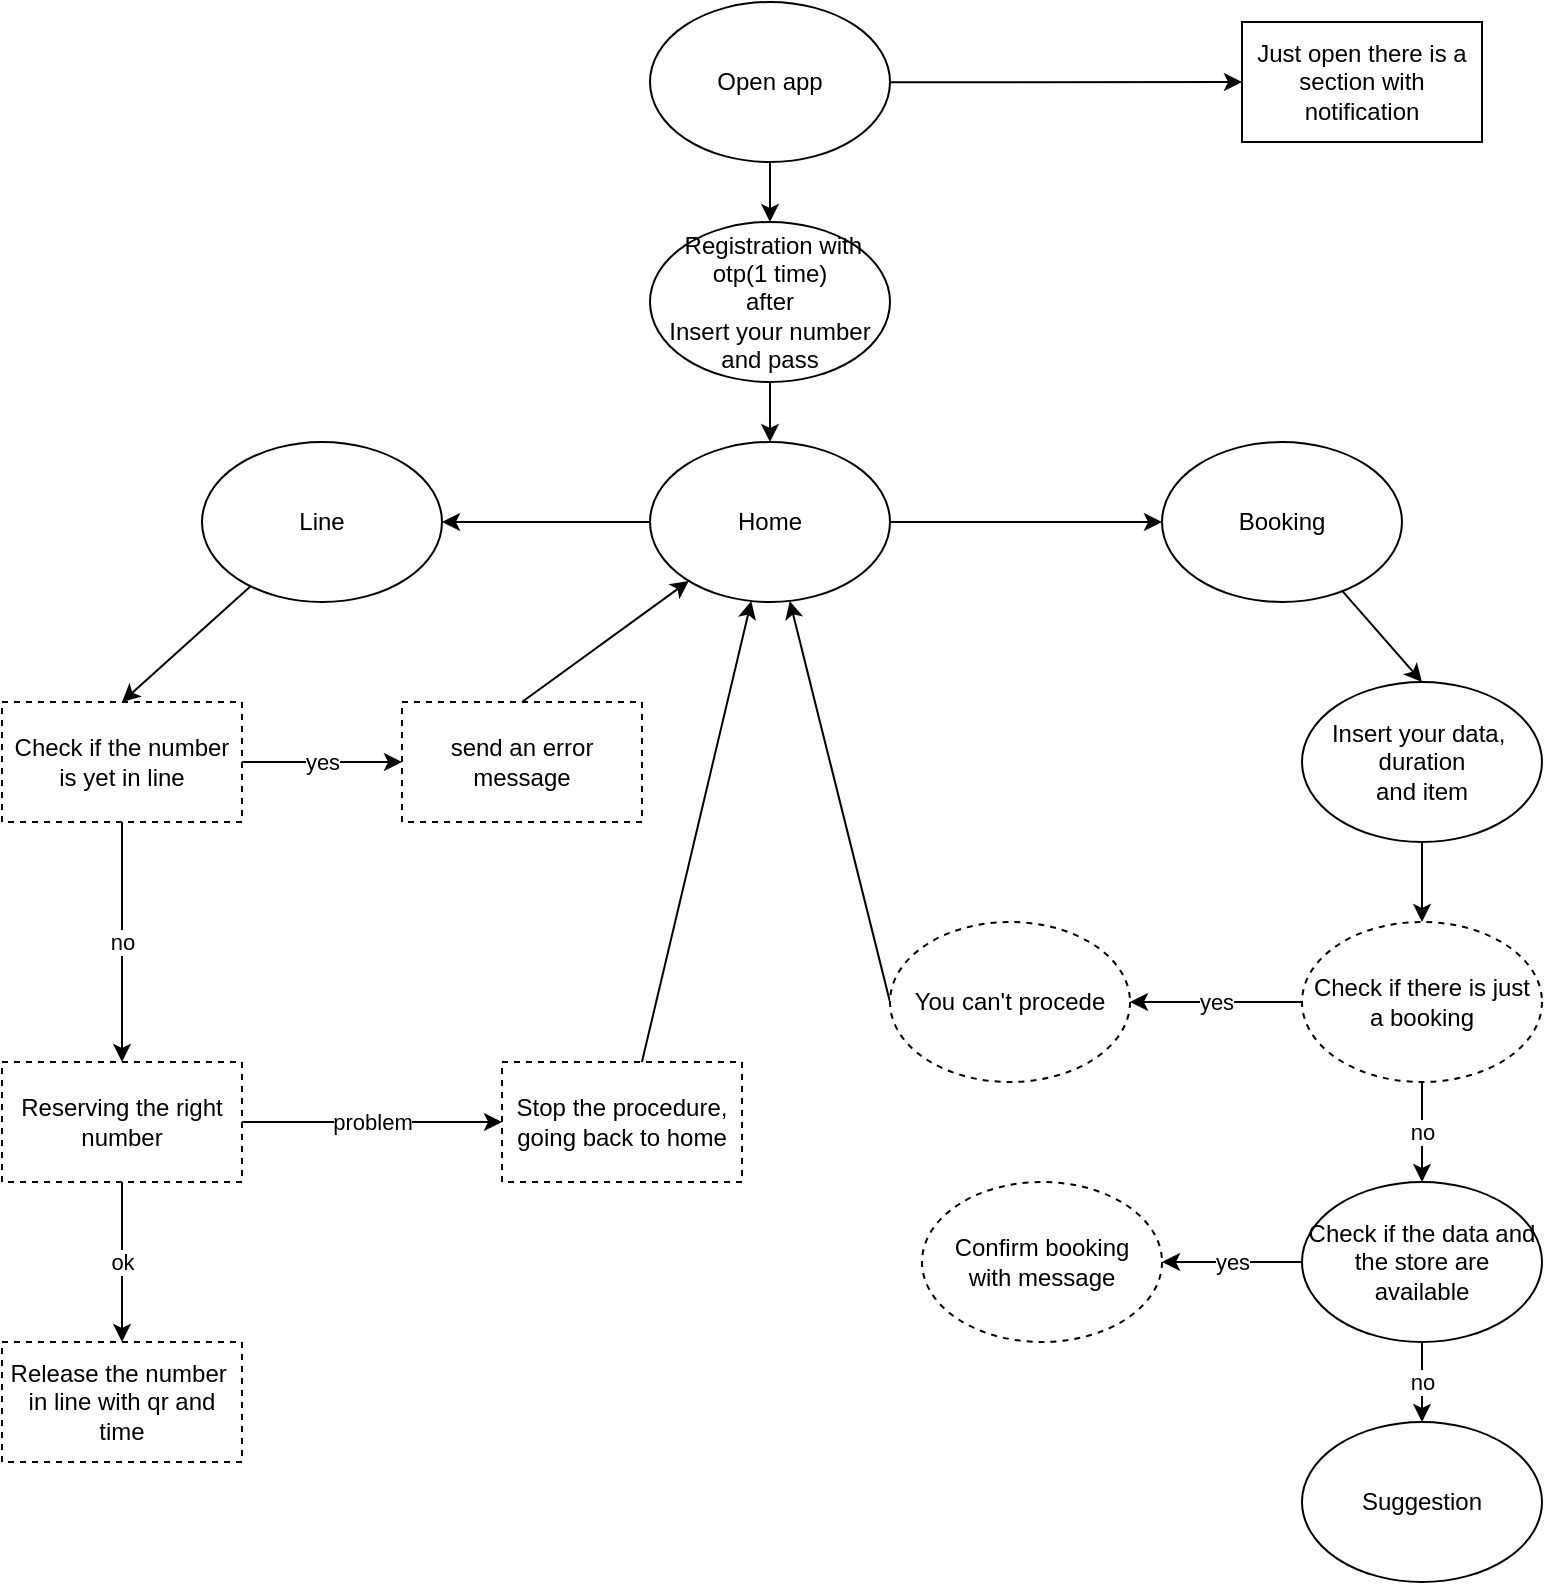 <mxfile version="14.0.0" type="device"><diagram id="RvVQH7C1Fc0LgzGTHHIh" name="Page-1"><mxGraphModel dx="1221" dy="615" grid="1" gridSize="10" guides="1" tooltips="1" connect="1" arrows="1" fold="1" page="1" pageScale="1" pageWidth="827" pageHeight="1169" math="0" shadow="0"><root><mxCell id="0"/><mxCell id="1" parent="0"/><mxCell id="eRrBEsLwTz9tnNLdm6M0-3" style="rounded=0;orthogonalLoop=1;jettySize=auto;html=1;entryX=0.5;entryY=0;entryDx=0;entryDy=0;" parent="1" source="acO-WZQfBgU0pAjx9Onm-1" target="rJalfP78kw_BTJF_loQN-1" edge="1"><mxGeometry relative="1" as="geometry"><mxPoint x="414" y="100" as="targetPoint"/></mxGeometry></mxCell><mxCell id="eRrBEsLwTz9tnNLdm6M0-39" style="edgeStyle=none;rounded=0;orthogonalLoop=1;jettySize=auto;html=1;" parent="1" source="acO-WZQfBgU0pAjx9Onm-1" target="eRrBEsLwTz9tnNLdm6M0-40" edge="1"><mxGeometry relative="1" as="geometry"><mxPoint x="710" y="60" as="targetPoint"/></mxGeometry></mxCell><mxCell id="acO-WZQfBgU0pAjx9Onm-1" value="Open app" style="ellipse;whiteSpace=wrap;html=1;" parent="1" vertex="1"><mxGeometry x="354" width="120" height="80" as="geometry"/></mxCell><mxCell id="eRrBEsLwTz9tnNLdm6M0-7" style="edgeStyle=none;rounded=0;orthogonalLoop=1;jettySize=auto;html=1;entryX=0.5;entryY=0;entryDx=0;entryDy=0;" parent="1" source="acO-WZQfBgU0pAjx9Onm-2" target="eRrBEsLwTz9tnNLdm6M0-12" edge="1"><mxGeometry relative="1" as="geometry"><mxPoint x="208.71" y="281.995" as="targetPoint"/></mxGeometry></mxCell><mxCell id="acO-WZQfBgU0pAjx9Onm-2" value="Line" style="ellipse;whiteSpace=wrap;html=1;" parent="1" vertex="1"><mxGeometry x="130" y="220" width="120" height="80" as="geometry"/></mxCell><mxCell id="eRrBEsLwTz9tnNLdm6M0-23" style="rounded=0;orthogonalLoop=1;jettySize=auto;html=1;entryX=0.5;entryY=0;entryDx=0;entryDy=0;" parent="1" source="eRrBEsLwTz9tnNLdm6M0-1" target="eRrBEsLwTz9tnNLdm6M0-22" edge="1"><mxGeometry relative="1" as="geometry"/></mxCell><mxCell id="eRrBEsLwTz9tnNLdm6M0-1" value="Booking" style="ellipse;whiteSpace=wrap;html=1;" parent="1" vertex="1"><mxGeometry x="610" y="220" width="120" height="80" as="geometry"/></mxCell><mxCell id="eRrBEsLwTz9tnNLdm6M0-13" value="yes" style="edgeStyle=none;rounded=0;orthogonalLoop=1;jettySize=auto;html=1;" parent="1" source="eRrBEsLwTz9tnNLdm6M0-12" edge="1"><mxGeometry relative="1" as="geometry"><mxPoint x="230" y="380" as="targetPoint"/></mxGeometry></mxCell><mxCell id="eRrBEsLwTz9tnNLdm6M0-15" value="no" style="edgeStyle=none;rounded=0;orthogonalLoop=1;jettySize=auto;html=1;" parent="1" source="eRrBEsLwTz9tnNLdm6M0-12" target="eRrBEsLwTz9tnNLdm6M0-16" edge="1"><mxGeometry relative="1" as="geometry"><mxPoint x="90" y="520" as="targetPoint"/></mxGeometry></mxCell><mxCell id="eRrBEsLwTz9tnNLdm6M0-12" value="Check if the number is yet in line" style="rounded=0;whiteSpace=wrap;html=1;dashed=1;" parent="1" vertex="1"><mxGeometry x="30" y="350" width="120" height="60" as="geometry"/></mxCell><mxCell id="rJalfP78kw_BTJF_loQN-4" style="edgeStyle=none;rounded=0;orthogonalLoop=1;jettySize=auto;html=1;exitX=0.5;exitY=0;exitDx=0;exitDy=0;" parent="1" source="eRrBEsLwTz9tnNLdm6M0-14" target="rJalfP78kw_BTJF_loQN-5" edge="1"><mxGeometry relative="1" as="geometry"><mxPoint x="380" y="270" as="targetPoint"/></mxGeometry></mxCell><mxCell id="eRrBEsLwTz9tnNLdm6M0-14" value="send an error&lt;br&gt;message" style="rounded=0;whiteSpace=wrap;html=1;dashed=1;" parent="1" vertex="1"><mxGeometry x="230" y="350" width="120" height="60" as="geometry"/></mxCell><mxCell id="eRrBEsLwTz9tnNLdm6M0-17" value="ok" style="edgeStyle=none;rounded=0;orthogonalLoop=1;jettySize=auto;html=1;" parent="1" source="eRrBEsLwTz9tnNLdm6M0-16" edge="1" target="eRrBEsLwTz9tnNLdm6M0-18"><mxGeometry relative="1" as="geometry"><mxPoint x="90" y="600" as="targetPoint"/></mxGeometry></mxCell><mxCell id="eRrBEsLwTz9tnNLdm6M0-19" value="problem" style="edgeStyle=none;rounded=0;orthogonalLoop=1;jettySize=auto;html=1;exitX=1;exitY=0.5;exitDx=0;exitDy=0;entryX=0;entryY=0.5;entryDx=0;entryDy=0;" parent="1" source="eRrBEsLwTz9tnNLdm6M0-16" target="eRrBEsLwTz9tnNLdm6M0-20" edge="1"><mxGeometry relative="1" as="geometry"><mxPoint x="360" y="530" as="targetPoint"/></mxGeometry></mxCell><mxCell id="eRrBEsLwTz9tnNLdm6M0-16" value="Reserving the right number" style="rounded=0;whiteSpace=wrap;html=1;dashed=1;" parent="1" vertex="1"><mxGeometry x="30" y="530" width="120" height="60" as="geometry"/></mxCell><mxCell id="eRrBEsLwTz9tnNLdm6M0-18" value="Release the number&amp;nbsp;&lt;br&gt;in line with qr and time" style="rounded=0;whiteSpace=wrap;html=1;dashed=1;" parent="1" vertex="1"><mxGeometry x="30" y="670" width="120" height="60" as="geometry"/></mxCell><mxCell id="eRrBEsLwTz9tnNLdm6M0-21" style="rounded=0;orthogonalLoop=1;jettySize=auto;html=1;exitX=0.583;exitY=0;exitDx=0;exitDy=0;exitPerimeter=0;" parent="1" source="eRrBEsLwTz9tnNLdm6M0-20" target="rJalfP78kw_BTJF_loQN-5" edge="1"><mxGeometry relative="1" as="geometry"><mxPoint x="450" y="500" as="sourcePoint"/><mxPoint x="260" y="320" as="targetPoint"/></mxGeometry></mxCell><mxCell id="eRrBEsLwTz9tnNLdm6M0-20" value="Stop the procedure,&lt;br&gt;going back to home" style="rounded=0;whiteSpace=wrap;html=1;dashed=1;" parent="1" vertex="1"><mxGeometry x="280" y="530" width="120" height="60" as="geometry"/></mxCell><mxCell id="eRrBEsLwTz9tnNLdm6M0-24" style="edgeStyle=none;rounded=0;orthogonalLoop=1;jettySize=auto;html=1;" parent="1" source="eRrBEsLwTz9tnNLdm6M0-22" target="eRrBEsLwTz9tnNLdm6M0-25" edge="1"><mxGeometry relative="1" as="geometry"><mxPoint x="590" y="430" as="targetPoint"/></mxGeometry></mxCell><mxCell id="eRrBEsLwTz9tnNLdm6M0-22" value="Insert your data,&amp;nbsp;&lt;br&gt;duration&lt;br&gt;and item" style="ellipse;whiteSpace=wrap;html=1;" parent="1" vertex="1"><mxGeometry x="680" y="340" width="120" height="80" as="geometry"/></mxCell><mxCell id="eRrBEsLwTz9tnNLdm6M0-27" value="yes" style="edgeStyle=none;rounded=0;orthogonalLoop=1;jettySize=auto;html=1;entryX=1;entryY=0.5;entryDx=0;entryDy=0;" parent="1" source="eRrBEsLwTz9tnNLdm6M0-25" edge="1" target="eRrBEsLwTz9tnNLdm6M0-30"><mxGeometry relative="1" as="geometry"><mxPoint x="590" y="560" as="targetPoint"/></mxGeometry></mxCell><mxCell id="eRrBEsLwTz9tnNLdm6M0-32" value="no" style="edgeStyle=none;rounded=0;orthogonalLoop=1;jettySize=auto;html=1;" parent="1" source="eRrBEsLwTz9tnNLdm6M0-25" target="eRrBEsLwTz9tnNLdm6M0-33" edge="1"><mxGeometry relative="1" as="geometry"><mxPoint x="720" y="440" as="targetPoint"/></mxGeometry></mxCell><mxCell id="eRrBEsLwTz9tnNLdm6M0-25" value="Check if there is just&lt;br&gt;a booking" style="ellipse;whiteSpace=wrap;html=1;dashed=1;" parent="1" vertex="1"><mxGeometry x="680" y="460" width="120" height="80" as="geometry"/></mxCell><mxCell id="eRrBEsLwTz9tnNLdm6M0-26" style="edgeStyle=none;rounded=0;orthogonalLoop=1;jettySize=auto;html=1;exitX=1;exitY=0.5;exitDx=0;exitDy=0;" parent="1" source="eRrBEsLwTz9tnNLdm6M0-20" target="eRrBEsLwTz9tnNLdm6M0-20" edge="1"><mxGeometry relative="1" as="geometry"/></mxCell><mxCell id="rJalfP78kw_BTJF_loQN-8" style="edgeStyle=none;rounded=0;orthogonalLoop=1;jettySize=auto;html=1;exitX=0;exitY=0.5;exitDx=0;exitDy=0;" parent="1" source="eRrBEsLwTz9tnNLdm6M0-30" target="rJalfP78kw_BTJF_loQN-5" edge="1"><mxGeometry relative="1" as="geometry"/></mxCell><mxCell id="eRrBEsLwTz9tnNLdm6M0-30" value="You can't procede" style="ellipse;whiteSpace=wrap;html=1;dashed=1;" parent="1" vertex="1"><mxGeometry x="474" y="460" width="120" height="80" as="geometry"/></mxCell><mxCell id="eRrBEsLwTz9tnNLdm6M0-35" value="yes" style="edgeStyle=none;rounded=0;orthogonalLoop=1;jettySize=auto;html=1;" parent="1" source="eRrBEsLwTz9tnNLdm6M0-33" target="eRrBEsLwTz9tnNLdm6M0-36" edge="1"><mxGeometry relative="1" as="geometry"><mxPoint x="800" y="730" as="targetPoint"/></mxGeometry></mxCell><mxCell id="eRrBEsLwTz9tnNLdm6M0-37" value="no" style="edgeStyle=none;rounded=0;orthogonalLoop=1;jettySize=auto;html=1;" parent="1" source="eRrBEsLwTz9tnNLdm6M0-33" target="eRrBEsLwTz9tnNLdm6M0-38" edge="1"><mxGeometry relative="1" as="geometry"><mxPoint x="700" y="640" as="targetPoint"/></mxGeometry></mxCell><mxCell id="eRrBEsLwTz9tnNLdm6M0-33" value="Check if the data and&lt;br&gt;the store are available" style="ellipse;whiteSpace=wrap;html=1;" parent="1" vertex="1"><mxGeometry x="680" y="590" width="120" height="80" as="geometry"/></mxCell><mxCell id="eRrBEsLwTz9tnNLdm6M0-36" value="Confirm booking&lt;br&gt;with message" style="ellipse;whiteSpace=wrap;html=1;dashed=1;" parent="1" vertex="1"><mxGeometry x="490" y="590" width="120" height="80" as="geometry"/></mxCell><mxCell id="eRrBEsLwTz9tnNLdm6M0-38" value="Suggestion" style="ellipse;whiteSpace=wrap;html=1;" parent="1" vertex="1"><mxGeometry x="680" y="710" width="120" height="80" as="geometry"/></mxCell><mxCell id="eRrBEsLwTz9tnNLdm6M0-40" value="Just open there is a section with notification" style="rounded=0;whiteSpace=wrap;html=1;" parent="1" vertex="1"><mxGeometry x="650" y="10" width="120" height="60" as="geometry"/></mxCell><mxCell id="hSWM0Lm3I2eG3PVxUo5b-1" style="edgeStyle=none;rounded=0;orthogonalLoop=1;jettySize=auto;html=1;exitX=0.5;exitY=1;exitDx=0;exitDy=0;entryX=0.5;entryY=0;entryDx=0;entryDy=0;" edge="1" parent="1" source="rJalfP78kw_BTJF_loQN-1" target="rJalfP78kw_BTJF_loQN-5"><mxGeometry relative="1" as="geometry"/></mxCell><mxCell id="rJalfP78kw_BTJF_loQN-1" value="&amp;nbsp;Registration with otp(1 time)&lt;br&gt;after&lt;br&gt;Insert your number&lt;br&gt;and pass" style="ellipse;whiteSpace=wrap;html=1;" parent="1" vertex="1"><mxGeometry x="354" y="110" width="120" height="80" as="geometry"/></mxCell><mxCell id="rJalfP78kw_BTJF_loQN-6" style="edgeStyle=none;rounded=0;orthogonalLoop=1;jettySize=auto;html=1;exitX=1;exitY=0.5;exitDx=0;exitDy=0;" parent="1" source="rJalfP78kw_BTJF_loQN-5" target="eRrBEsLwTz9tnNLdm6M0-1" edge="1"><mxGeometry relative="1" as="geometry"/></mxCell><mxCell id="rJalfP78kw_BTJF_loQN-7" style="edgeStyle=none;rounded=0;orthogonalLoop=1;jettySize=auto;html=1;exitX=0;exitY=0.5;exitDx=0;exitDy=0;" parent="1" source="rJalfP78kw_BTJF_loQN-5" target="acO-WZQfBgU0pAjx9Onm-2" edge="1"><mxGeometry relative="1" as="geometry"/></mxCell><mxCell id="rJalfP78kw_BTJF_loQN-5" value="Home" style="ellipse;whiteSpace=wrap;html=1;" parent="1" vertex="1"><mxGeometry x="354" y="220" width="120" height="80" as="geometry"/></mxCell></root></mxGraphModel></diagram></mxfile>